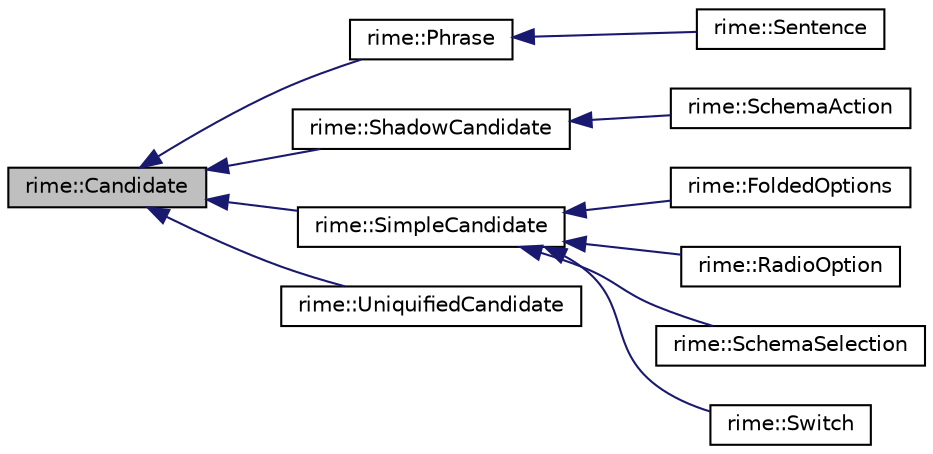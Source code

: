 digraph "rime::Candidate"
{
  edge [fontname="Helvetica",fontsize="10",labelfontname="Helvetica",labelfontsize="10"];
  node [fontname="Helvetica",fontsize="10",shape=record];
  rankdir="LR";
  Node1 [label="rime::Candidate",height=0.2,width=0.4,color="black", fillcolor="grey75", style="filled" fontcolor="black"];
  Node1 -> Node2 [dir="back",color="midnightblue",fontsize="10",style="solid",fontname="Helvetica"];
  Node2 [label="rime::Phrase",height=0.2,width=0.4,color="black", fillcolor="white", style="filled",URL="$a00106.html"];
  Node2 -> Node3 [dir="back",color="midnightblue",fontsize="10",style="solid",fontname="Helvetica"];
  Node3 [label="rime::Sentence",height=0.2,width=0.4,color="black", fillcolor="white", style="filled",URL="$a00170.html"];
  Node1 -> Node4 [dir="back",color="midnightblue",fontsize="10",style="solid",fontname="Helvetica"];
  Node4 [label="rime::ShadowCandidate",height=0.2,width=0.4,color="black", fillcolor="white", style="filled",URL="$a00175.html"];
  Node4 -> Node5 [dir="back",color="midnightblue",fontsize="10",style="solid",fontname="Helvetica"];
  Node5 [label="rime::SchemaAction",height=0.2,width=0.4,color="black", fillcolor="white", style="filled",URL="$a00156.html"];
  Node1 -> Node6 [dir="back",color="midnightblue",fontsize="10",style="solid",fontname="Helvetica"];
  Node6 [label="rime::SimpleCandidate",height=0.2,width=0.4,color="black", fillcolor="white", style="filled",URL="$a00179.html"];
  Node6 -> Node7 [dir="back",color="midnightblue",fontsize="10",style="solid",fontname="Helvetica"];
  Node7 [label="rime::FoldedOptions",height=0.2,width=0.4,color="black", fillcolor="white", style="filled",URL="$a00075.html"];
  Node6 -> Node8 [dir="back",color="midnightblue",fontsize="10",style="solid",fontname="Helvetica"];
  Node8 [label="rime::RadioOption",height=0.2,width=0.4,color="black", fillcolor="white", style="filled",URL="$a00121.html"];
  Node6 -> Node9 [dir="back",color="midnightblue",fontsize="10",style="solid",fontname="Helvetica"];
  Node9 [label="rime::SchemaSelection",height=0.2,width=0.4,color="black", fillcolor="white", style="filled",URL="$a00160.html"];
  Node6 -> Node10 [dir="back",color="midnightblue",fontsize="10",style="solid",fontname="Helvetica"];
  Node10 [label="rime::Switch",height=0.2,width=0.4,color="black", fillcolor="white", style="filled",URL="$a00193.html"];
  Node1 -> Node11 [dir="back",color="midnightblue",fontsize="10",style="solid",fontname="Helvetica"];
  Node11 [label="rime::UniquifiedCandidate",height=0.2,width=0.4,color="black", fillcolor="white", style="filled",URL="$a00233.html"];
}
